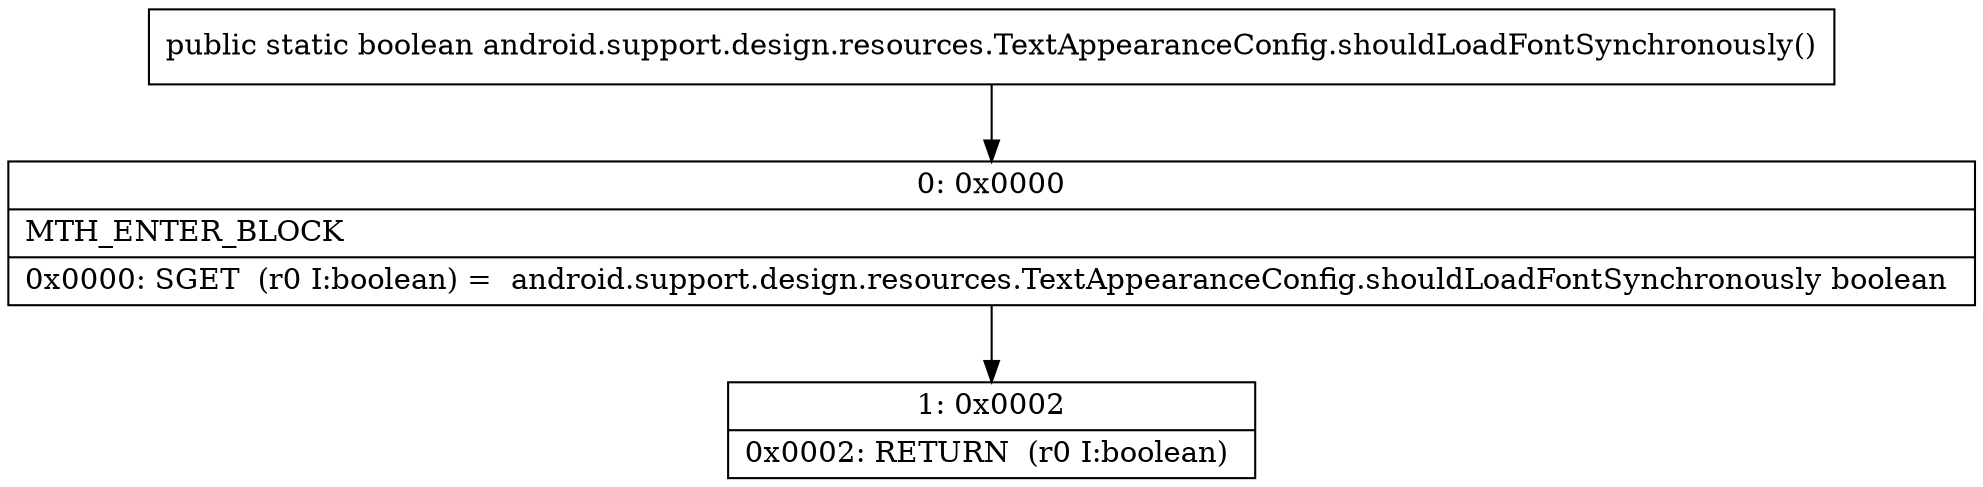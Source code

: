 digraph "CFG forandroid.support.design.resources.TextAppearanceConfig.shouldLoadFontSynchronously()Z" {
Node_0 [shape=record,label="{0\:\ 0x0000|MTH_ENTER_BLOCK\l|0x0000: SGET  (r0 I:boolean) =  android.support.design.resources.TextAppearanceConfig.shouldLoadFontSynchronously boolean \l}"];
Node_1 [shape=record,label="{1\:\ 0x0002|0x0002: RETURN  (r0 I:boolean) \l}"];
MethodNode[shape=record,label="{public static boolean android.support.design.resources.TextAppearanceConfig.shouldLoadFontSynchronously() }"];
MethodNode -> Node_0;
Node_0 -> Node_1;
}

